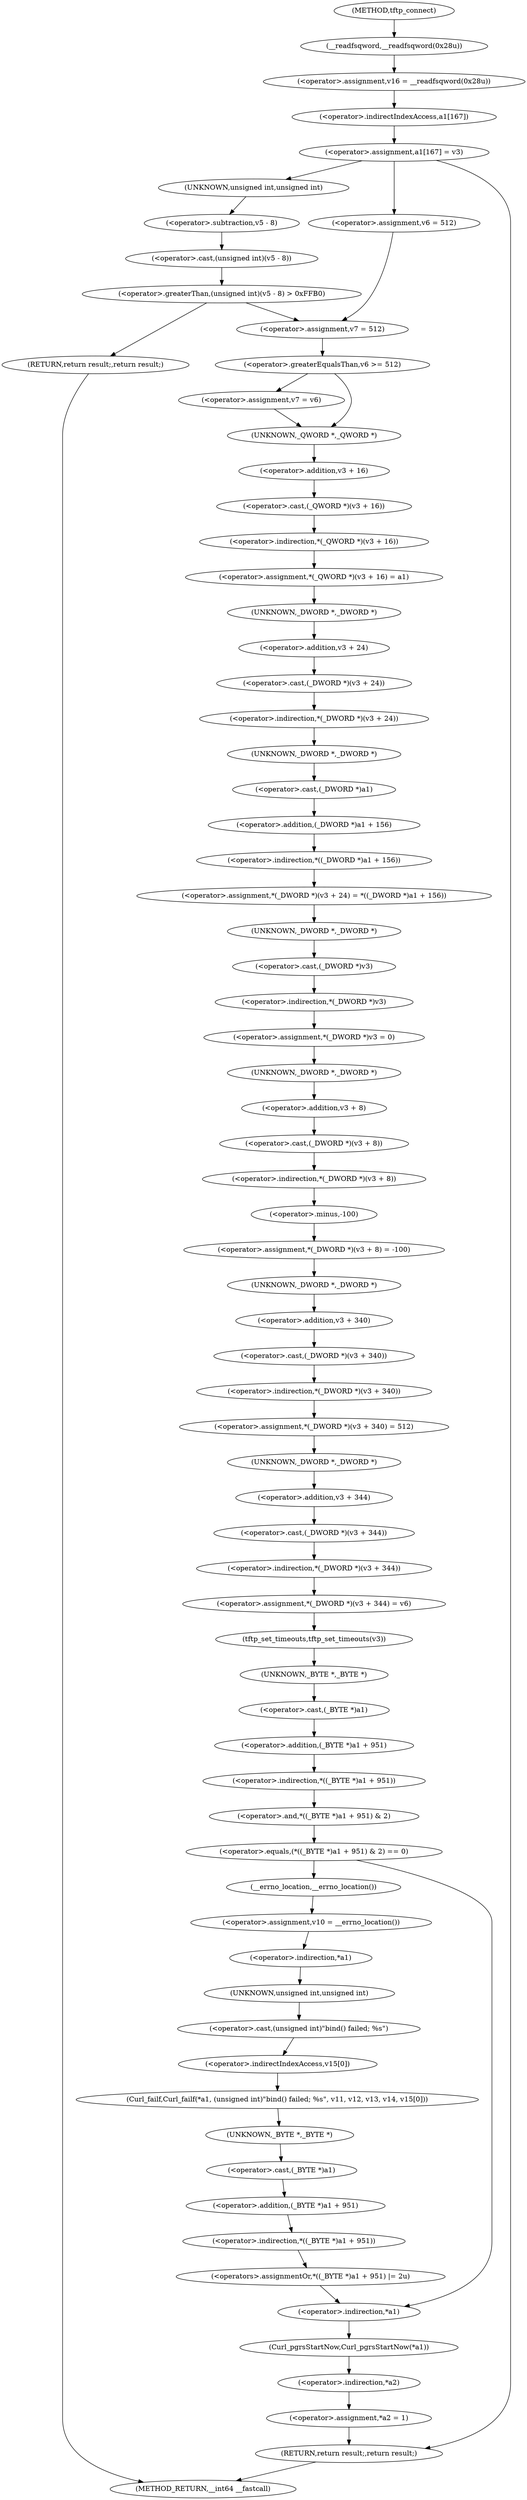 digraph tftp_connect {  
"1000133" [label = "(<operator>.assignment,v16 = __readfsqword(0x28u))" ]
"1000135" [label = "(__readfsqword,__readfsqword(0x28u))" ]
"1000137" [label = "(<operator>.assignment,a1[167] = v3)" ]
"1000138" [label = "(<operator>.indirectIndexAccess,a1[167])" ]
"1000151" [label = "(<operator>.greaterThan,(unsigned int)(v5 - 8) > 0xFFB0)" ]
"1000152" [label = "(<operator>.cast,(unsigned int)(v5 - 8))" ]
"1000153" [label = "(UNKNOWN,unsigned int,unsigned int)" ]
"1000154" [label = "(<operator>.subtraction,v5 - 8)" ]
"1000158" [label = "(RETURN,return result;,return result;)" ]
"1000162" [label = "(<operator>.assignment,v6 = 512)" ]
"1000165" [label = "(<operator>.assignment,v7 = 512)" ]
"1000169" [label = "(<operator>.greaterEqualsThan,v6 >= 512)" ]
"1000172" [label = "(<operator>.assignment,v7 = v6)" ]
"1000177" [label = "(<operator>.assignment,*(_QWORD *)(v3 + 16) = a1)" ]
"1000178" [label = "(<operator>.indirection,*(_QWORD *)(v3 + 16))" ]
"1000179" [label = "(<operator>.cast,(_QWORD *)(v3 + 16))" ]
"1000180" [label = "(UNKNOWN,_QWORD *,_QWORD *)" ]
"1000181" [label = "(<operator>.addition,v3 + 16)" ]
"1000185" [label = "(<operator>.assignment,*(_DWORD *)(v3 + 24) = *((_DWORD *)a1 + 156))" ]
"1000186" [label = "(<operator>.indirection,*(_DWORD *)(v3 + 24))" ]
"1000187" [label = "(<operator>.cast,(_DWORD *)(v3 + 24))" ]
"1000188" [label = "(UNKNOWN,_DWORD *,_DWORD *)" ]
"1000189" [label = "(<operator>.addition,v3 + 24)" ]
"1000192" [label = "(<operator>.indirection,*((_DWORD *)a1 + 156))" ]
"1000193" [label = "(<operator>.addition,(_DWORD *)a1 + 156)" ]
"1000194" [label = "(<operator>.cast,(_DWORD *)a1)" ]
"1000195" [label = "(UNKNOWN,_DWORD *,_DWORD *)" ]
"1000198" [label = "(<operator>.assignment,*(_DWORD *)v3 = 0)" ]
"1000199" [label = "(<operator>.indirection,*(_DWORD *)v3)" ]
"1000200" [label = "(<operator>.cast,(_DWORD *)v3)" ]
"1000201" [label = "(UNKNOWN,_DWORD *,_DWORD *)" ]
"1000204" [label = "(<operator>.assignment,*(_DWORD *)(v3 + 8) = -100)" ]
"1000205" [label = "(<operator>.indirection,*(_DWORD *)(v3 + 8))" ]
"1000206" [label = "(<operator>.cast,(_DWORD *)(v3 + 8))" ]
"1000207" [label = "(UNKNOWN,_DWORD *,_DWORD *)" ]
"1000208" [label = "(<operator>.addition,v3 + 8)" ]
"1000211" [label = "(<operator>.minus,-100)" ]
"1000213" [label = "(<operator>.assignment,*(_DWORD *)(v3 + 340) = 512)" ]
"1000214" [label = "(<operator>.indirection,*(_DWORD *)(v3 + 340))" ]
"1000215" [label = "(<operator>.cast,(_DWORD *)(v3 + 340))" ]
"1000216" [label = "(UNKNOWN,_DWORD *,_DWORD *)" ]
"1000217" [label = "(<operator>.addition,v3 + 340)" ]
"1000221" [label = "(<operator>.assignment,*(_DWORD *)(v3 + 344) = v6)" ]
"1000222" [label = "(<operator>.indirection,*(_DWORD *)(v3 + 344))" ]
"1000223" [label = "(<operator>.cast,(_DWORD *)(v3 + 344))" ]
"1000224" [label = "(UNKNOWN,_DWORD *,_DWORD *)" ]
"1000225" [label = "(<operator>.addition,v3 + 344)" ]
"1000229" [label = "(tftp_set_timeouts,tftp_set_timeouts(v3))" ]
"1000232" [label = "(<operator>.equals,(*((_BYTE *)a1 + 951) & 2) == 0)" ]
"1000233" [label = "(<operator>.and,*((_BYTE *)a1 + 951) & 2)" ]
"1000234" [label = "(<operator>.indirection,*((_BYTE *)a1 + 951))" ]
"1000235" [label = "(<operator>.addition,(_BYTE *)a1 + 951)" ]
"1000236" [label = "(<operator>.cast,(_BYTE *)a1)" ]
"1000237" [label = "(UNKNOWN,_BYTE *,_BYTE *)" ]
"1000244" [label = "(<operator>.assignment,v10 = __errno_location())" ]
"1000246" [label = "(__errno_location,__errno_location())" ]
"1000247" [label = "(Curl_failf,Curl_failf(*a1, (unsigned int)\"bind() failed; %s\", v11, v12, v13, v14, v15[0]))" ]
"1000248" [label = "(<operator>.indirection,*a1)" ]
"1000250" [label = "(<operator>.cast,(unsigned int)\"bind() failed; %s\")" ]
"1000251" [label = "(UNKNOWN,unsigned int,unsigned int)" ]
"1000257" [label = "(<operator>.indirectIndexAccess,v15[0])" ]
"1000261" [label = "(<operators>.assignmentOr,*((_BYTE *)a1 + 951) |= 2u)" ]
"1000262" [label = "(<operator>.indirection,*((_BYTE *)a1 + 951))" ]
"1000263" [label = "(<operator>.addition,(_BYTE *)a1 + 951)" ]
"1000264" [label = "(<operator>.cast,(_BYTE *)a1)" ]
"1000265" [label = "(UNKNOWN,_BYTE *,_BYTE *)" ]
"1000269" [label = "(Curl_pgrsStartNow,Curl_pgrsStartNow(*a1))" ]
"1000270" [label = "(<operator>.indirection,*a1)" ]
"1000272" [label = "(<operator>.assignment,*a2 = 1)" ]
"1000273" [label = "(<operator>.indirection,*a2)" ]
"1000277" [label = "(RETURN,return result;,return result;)" ]
"1000115" [label = "(METHOD,tftp_connect)" ]
"1000279" [label = "(METHOD_RETURN,__int64 __fastcall)" ]
  "1000133" -> "1000138" 
  "1000135" -> "1000133" 
  "1000137" -> "1000153" 
  "1000137" -> "1000162" 
  "1000137" -> "1000277" 
  "1000138" -> "1000137" 
  "1000151" -> "1000158" 
  "1000151" -> "1000165" 
  "1000152" -> "1000151" 
  "1000153" -> "1000154" 
  "1000154" -> "1000152" 
  "1000158" -> "1000279" 
  "1000162" -> "1000165" 
  "1000165" -> "1000169" 
  "1000169" -> "1000180" 
  "1000169" -> "1000172" 
  "1000172" -> "1000180" 
  "1000177" -> "1000188" 
  "1000178" -> "1000177" 
  "1000179" -> "1000178" 
  "1000180" -> "1000181" 
  "1000181" -> "1000179" 
  "1000185" -> "1000201" 
  "1000186" -> "1000195" 
  "1000187" -> "1000186" 
  "1000188" -> "1000189" 
  "1000189" -> "1000187" 
  "1000192" -> "1000185" 
  "1000193" -> "1000192" 
  "1000194" -> "1000193" 
  "1000195" -> "1000194" 
  "1000198" -> "1000207" 
  "1000199" -> "1000198" 
  "1000200" -> "1000199" 
  "1000201" -> "1000200" 
  "1000204" -> "1000216" 
  "1000205" -> "1000211" 
  "1000206" -> "1000205" 
  "1000207" -> "1000208" 
  "1000208" -> "1000206" 
  "1000211" -> "1000204" 
  "1000213" -> "1000224" 
  "1000214" -> "1000213" 
  "1000215" -> "1000214" 
  "1000216" -> "1000217" 
  "1000217" -> "1000215" 
  "1000221" -> "1000229" 
  "1000222" -> "1000221" 
  "1000223" -> "1000222" 
  "1000224" -> "1000225" 
  "1000225" -> "1000223" 
  "1000229" -> "1000237" 
  "1000232" -> "1000246" 
  "1000232" -> "1000270" 
  "1000233" -> "1000232" 
  "1000234" -> "1000233" 
  "1000235" -> "1000234" 
  "1000236" -> "1000235" 
  "1000237" -> "1000236" 
  "1000244" -> "1000248" 
  "1000246" -> "1000244" 
  "1000247" -> "1000265" 
  "1000248" -> "1000251" 
  "1000250" -> "1000257" 
  "1000251" -> "1000250" 
  "1000257" -> "1000247" 
  "1000261" -> "1000270" 
  "1000262" -> "1000261" 
  "1000263" -> "1000262" 
  "1000264" -> "1000263" 
  "1000265" -> "1000264" 
  "1000269" -> "1000273" 
  "1000270" -> "1000269" 
  "1000272" -> "1000277" 
  "1000273" -> "1000272" 
  "1000277" -> "1000279" 
  "1000115" -> "1000135" 
}
